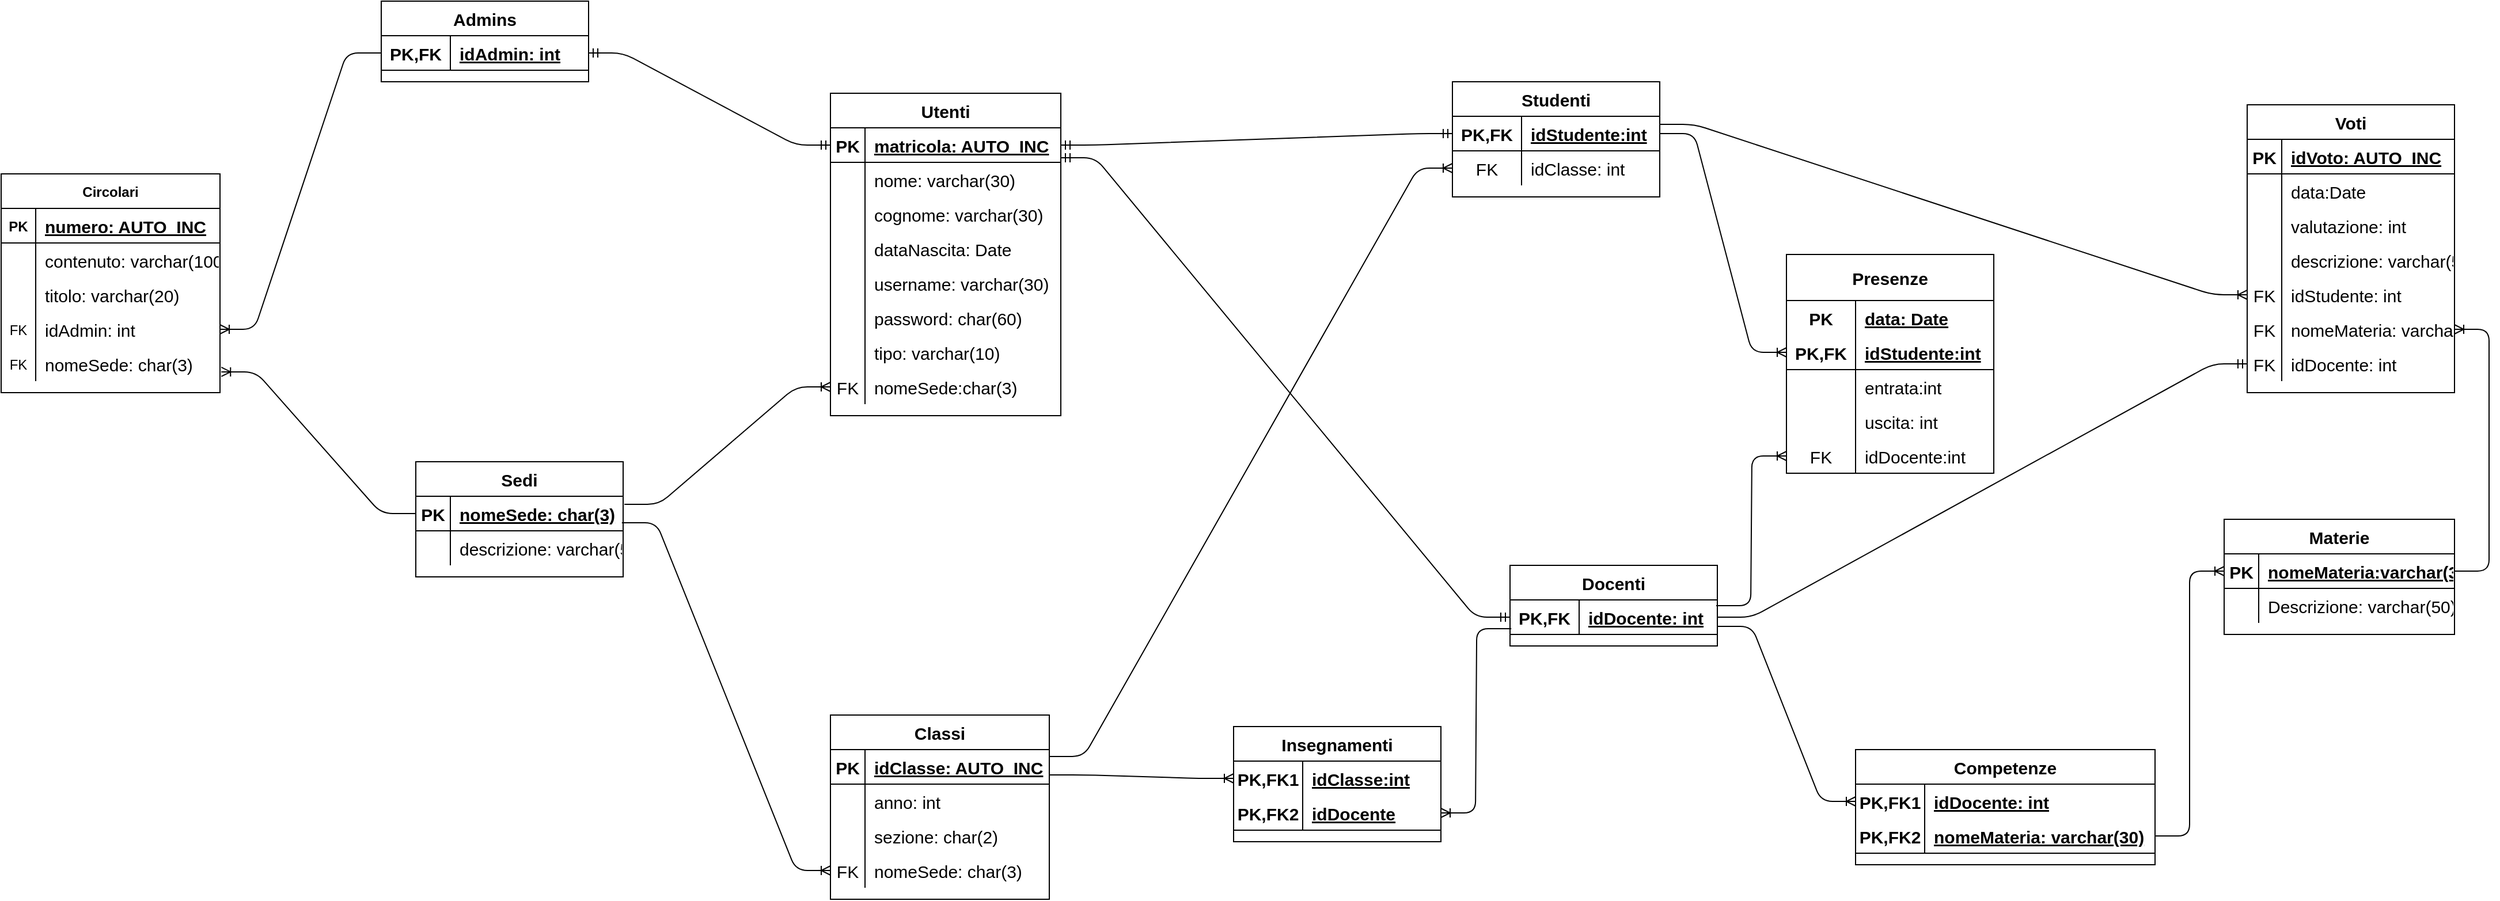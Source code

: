 <mxfile version="14.7.0" type="device"><diagram id="5OJzeddBBf63VEIqMo8_" name="Page-1"><mxGraphModel dx="2050" dy="1145" grid="1" gridSize="10" guides="1" tooltips="1" connect="1" arrows="1" fold="1" page="1" pageScale="1" pageWidth="827" pageHeight="1169" math="0" shadow="0"><root><mxCell id="0"/><mxCell id="1" parent="0"/><mxCell id="aPLPXtcW-qcshxdRl6qh-2" value="Sedi" style="shape=table;startSize=30;container=1;collapsible=1;childLayout=tableLayout;fixedRows=1;rowLines=0;fontStyle=1;align=center;resizeLast=1;fontSize=15;" parent="1" vertex="1"><mxGeometry x="400" y="450" width="180" height="100" as="geometry"/></mxCell><mxCell id="aPLPXtcW-qcshxdRl6qh-3" value="" style="shape=partialRectangle;collapsible=0;dropTarget=0;pointerEvents=0;fillColor=none;top=0;left=0;bottom=1;right=0;points=[[0,0.5],[1,0.5]];portConstraint=eastwest;fontSize=15;" parent="aPLPXtcW-qcshxdRl6qh-2" vertex="1"><mxGeometry y="30" width="180" height="30" as="geometry"/></mxCell><mxCell id="aPLPXtcW-qcshxdRl6qh-4" value="PK" style="shape=partialRectangle;connectable=0;fillColor=none;top=0;left=0;bottom=0;right=0;fontStyle=1;overflow=hidden;fontSize=15;" parent="aPLPXtcW-qcshxdRl6qh-3" vertex="1"><mxGeometry width="30" height="30" as="geometry"/></mxCell><mxCell id="aPLPXtcW-qcshxdRl6qh-5" value="nomeSede: char(3)" style="shape=partialRectangle;connectable=0;fillColor=none;top=0;left=0;bottom=0;right=0;align=left;spacingLeft=6;fontStyle=5;overflow=hidden;fontSize=15;" parent="aPLPXtcW-qcshxdRl6qh-3" vertex="1"><mxGeometry x="30" width="150" height="30" as="geometry"/></mxCell><mxCell id="aPLPXtcW-qcshxdRl6qh-6" value="" style="shape=partialRectangle;collapsible=0;dropTarget=0;pointerEvents=0;fillColor=none;top=0;left=0;bottom=0;right=0;points=[[0,0.5],[1,0.5]];portConstraint=eastwest;fontSize=15;" parent="aPLPXtcW-qcshxdRl6qh-2" vertex="1"><mxGeometry y="60" width="180" height="30" as="geometry"/></mxCell><mxCell id="aPLPXtcW-qcshxdRl6qh-7" value="" style="shape=partialRectangle;connectable=0;fillColor=none;top=0;left=0;bottom=0;right=0;editable=1;overflow=hidden;fontSize=15;" parent="aPLPXtcW-qcshxdRl6qh-6" vertex="1"><mxGeometry width="30" height="30" as="geometry"/></mxCell><mxCell id="aPLPXtcW-qcshxdRl6qh-8" value="descrizione: varchar(50)" style="shape=partialRectangle;connectable=0;fillColor=none;top=0;left=0;bottom=0;right=0;align=left;spacingLeft=6;overflow=hidden;fontSize=15;" parent="aPLPXtcW-qcshxdRl6qh-6" vertex="1"><mxGeometry x="30" width="150" height="30" as="geometry"/></mxCell><mxCell id="aPLPXtcW-qcshxdRl6qh-31" value="Utenti" style="shape=table;startSize=30;container=1;collapsible=1;childLayout=tableLayout;fixedRows=1;rowLines=0;fontStyle=1;align=center;resizeLast=1;fontSize=15;" parent="1" vertex="1"><mxGeometry x="760" y="130" width="200" height="280" as="geometry"/></mxCell><mxCell id="aPLPXtcW-qcshxdRl6qh-32" value="" style="shape=partialRectangle;collapsible=0;dropTarget=0;pointerEvents=0;fillColor=none;top=0;left=0;bottom=1;right=0;points=[[0,0.5],[1,0.5]];portConstraint=eastwest;fontSize=15;" parent="aPLPXtcW-qcshxdRl6qh-31" vertex="1"><mxGeometry y="30" width="200" height="30" as="geometry"/></mxCell><mxCell id="aPLPXtcW-qcshxdRl6qh-33" value="PK" style="shape=partialRectangle;connectable=0;fillColor=none;top=0;left=0;bottom=0;right=0;fontStyle=1;overflow=hidden;fontSize=15;" parent="aPLPXtcW-qcshxdRl6qh-32" vertex="1"><mxGeometry width="30" height="30" as="geometry"/></mxCell><mxCell id="aPLPXtcW-qcshxdRl6qh-34" value="matricola: AUTO_INC" style="shape=partialRectangle;connectable=0;fillColor=none;top=0;left=0;bottom=0;right=0;align=left;spacingLeft=6;fontStyle=5;overflow=hidden;fontSize=15;" parent="aPLPXtcW-qcshxdRl6qh-32" vertex="1"><mxGeometry x="30" width="170" height="30" as="geometry"/></mxCell><mxCell id="aPLPXtcW-qcshxdRl6qh-35" value="" style="shape=partialRectangle;collapsible=0;dropTarget=0;pointerEvents=0;fillColor=none;top=0;left=0;bottom=0;right=0;points=[[0,0.5],[1,0.5]];portConstraint=eastwest;fontSize=15;" parent="aPLPXtcW-qcshxdRl6qh-31" vertex="1"><mxGeometry y="60" width="200" height="30" as="geometry"/></mxCell><mxCell id="aPLPXtcW-qcshxdRl6qh-36" value="" style="shape=partialRectangle;connectable=0;fillColor=none;top=0;left=0;bottom=0;right=0;editable=1;overflow=hidden;fontSize=15;" parent="aPLPXtcW-qcshxdRl6qh-35" vertex="1"><mxGeometry width="30" height="30" as="geometry"/></mxCell><mxCell id="aPLPXtcW-qcshxdRl6qh-37" value="nome: varchar(30)" style="shape=partialRectangle;connectable=0;fillColor=none;top=0;left=0;bottom=0;right=0;align=left;spacingLeft=6;overflow=hidden;fontSize=15;" parent="aPLPXtcW-qcshxdRl6qh-35" vertex="1"><mxGeometry x="30" width="170" height="30" as="geometry"/></mxCell><mxCell id="aPLPXtcW-qcshxdRl6qh-38" value="" style="shape=partialRectangle;collapsible=0;dropTarget=0;pointerEvents=0;fillColor=none;top=0;left=0;bottom=0;right=0;points=[[0,0.5],[1,0.5]];portConstraint=eastwest;fontSize=15;" parent="aPLPXtcW-qcshxdRl6qh-31" vertex="1"><mxGeometry y="90" width="200" height="30" as="geometry"/></mxCell><mxCell id="aPLPXtcW-qcshxdRl6qh-39" value="" style="shape=partialRectangle;connectable=0;fillColor=none;top=0;left=0;bottom=0;right=0;editable=1;overflow=hidden;fontSize=15;" parent="aPLPXtcW-qcshxdRl6qh-38" vertex="1"><mxGeometry width="30" height="30" as="geometry"/></mxCell><mxCell id="aPLPXtcW-qcshxdRl6qh-40" value="cognome: varchar(30)" style="shape=partialRectangle;connectable=0;fillColor=none;top=0;left=0;bottom=0;right=0;align=left;spacingLeft=6;overflow=hidden;fontSize=15;" parent="aPLPXtcW-qcshxdRl6qh-38" vertex="1"><mxGeometry x="30" width="170" height="30" as="geometry"/></mxCell><mxCell id="aPLPXtcW-qcshxdRl6qh-41" value="" style="shape=partialRectangle;collapsible=0;dropTarget=0;pointerEvents=0;fillColor=none;top=0;left=0;bottom=0;right=0;points=[[0,0.5],[1,0.5]];portConstraint=eastwest;fontSize=15;" parent="aPLPXtcW-qcshxdRl6qh-31" vertex="1"><mxGeometry y="120" width="200" height="30" as="geometry"/></mxCell><mxCell id="aPLPXtcW-qcshxdRl6qh-42" value="" style="shape=partialRectangle;connectable=0;fillColor=none;top=0;left=0;bottom=0;right=0;editable=1;overflow=hidden;fontSize=15;" parent="aPLPXtcW-qcshxdRl6qh-41" vertex="1"><mxGeometry width="30" height="30" as="geometry"/></mxCell><mxCell id="aPLPXtcW-qcshxdRl6qh-43" value="dataNascita: Date" style="shape=partialRectangle;connectable=0;fillColor=none;top=0;left=0;bottom=0;right=0;align=left;spacingLeft=6;overflow=hidden;fontSize=15;" parent="aPLPXtcW-qcshxdRl6qh-41" vertex="1"><mxGeometry x="30" width="170" height="30" as="geometry"/></mxCell><mxCell id="aPLPXtcW-qcshxdRl6qh-44" style="shape=partialRectangle;collapsible=0;dropTarget=0;pointerEvents=0;fillColor=none;top=0;left=0;bottom=0;right=0;points=[[0,0.5],[1,0.5]];portConstraint=eastwest;fontSize=15;" parent="aPLPXtcW-qcshxdRl6qh-31" vertex="1"><mxGeometry y="150" width="200" height="30" as="geometry"/></mxCell><mxCell id="aPLPXtcW-qcshxdRl6qh-45" style="shape=partialRectangle;connectable=0;fillColor=none;top=0;left=0;bottom=0;right=0;editable=1;overflow=hidden;fontSize=15;" parent="aPLPXtcW-qcshxdRl6qh-44" vertex="1"><mxGeometry width="30" height="30" as="geometry"/></mxCell><mxCell id="aPLPXtcW-qcshxdRl6qh-46" value="username: varchar(30)" style="shape=partialRectangle;connectable=0;fillColor=none;top=0;left=0;bottom=0;right=0;align=left;spacingLeft=6;overflow=hidden;fontSize=15;" parent="aPLPXtcW-qcshxdRl6qh-44" vertex="1"><mxGeometry x="30" width="170" height="30" as="geometry"/></mxCell><mxCell id="aPLPXtcW-qcshxdRl6qh-50" style="shape=partialRectangle;collapsible=0;dropTarget=0;pointerEvents=0;fillColor=none;top=0;left=0;bottom=0;right=0;points=[[0,0.5],[1,0.5]];portConstraint=eastwest;fontSize=15;" parent="aPLPXtcW-qcshxdRl6qh-31" vertex="1"><mxGeometry y="180" width="200" height="30" as="geometry"/></mxCell><mxCell id="aPLPXtcW-qcshxdRl6qh-51" style="shape=partialRectangle;connectable=0;fillColor=none;top=0;left=0;bottom=0;right=0;editable=1;overflow=hidden;fontSize=15;" parent="aPLPXtcW-qcshxdRl6qh-50" vertex="1"><mxGeometry width="30" height="30" as="geometry"/></mxCell><mxCell id="aPLPXtcW-qcshxdRl6qh-52" value="password: char(60)" style="shape=partialRectangle;connectable=0;fillColor=none;top=0;left=0;bottom=0;right=0;align=left;spacingLeft=6;overflow=hidden;fontSize=15;" parent="aPLPXtcW-qcshxdRl6qh-50" vertex="1"><mxGeometry x="30" width="170" height="30" as="geometry"/></mxCell><mxCell id="TUBreLrsyej0xsgh8fKO-31" style="shape=partialRectangle;collapsible=0;dropTarget=0;pointerEvents=0;fillColor=none;top=0;left=0;bottom=0;right=0;points=[[0,0.5],[1,0.5]];portConstraint=eastwest;fontSize=15;" parent="aPLPXtcW-qcshxdRl6qh-31" vertex="1"><mxGeometry y="210" width="200" height="30" as="geometry"/></mxCell><mxCell id="TUBreLrsyej0xsgh8fKO-32" style="shape=partialRectangle;connectable=0;fillColor=none;top=0;left=0;bottom=0;right=0;editable=1;overflow=hidden;fontSize=15;" parent="TUBreLrsyej0xsgh8fKO-31" vertex="1"><mxGeometry width="30" height="30" as="geometry"/></mxCell><mxCell id="TUBreLrsyej0xsgh8fKO-33" value="tipo: varchar(10)" style="shape=partialRectangle;connectable=0;fillColor=none;top=0;left=0;bottom=0;right=0;align=left;spacingLeft=6;overflow=hidden;fontSize=15;" parent="TUBreLrsyej0xsgh8fKO-31" vertex="1"><mxGeometry x="30" width="170" height="30" as="geometry"/></mxCell><mxCell id="aPLPXtcW-qcshxdRl6qh-72" value="" style="shape=partialRectangle;collapsible=0;dropTarget=0;pointerEvents=0;fillColor=none;top=0;left=0;bottom=0;right=0;points=[[0,0.5],[1,0.5]];portConstraint=eastwest;fontSize=15;" parent="aPLPXtcW-qcshxdRl6qh-31" vertex="1"><mxGeometry y="240" width="200" height="30" as="geometry"/></mxCell><mxCell id="aPLPXtcW-qcshxdRl6qh-73" value="FK" style="shape=partialRectangle;connectable=0;fillColor=none;top=0;left=0;bottom=0;right=0;fontStyle=0;overflow=hidden;fontSize=15;" parent="aPLPXtcW-qcshxdRl6qh-72" vertex="1"><mxGeometry width="30" height="30" as="geometry"/></mxCell><mxCell id="aPLPXtcW-qcshxdRl6qh-74" value="nomeSede:char(3)" style="shape=partialRectangle;connectable=0;fillColor=none;top=0;left=0;bottom=0;right=0;align=left;spacingLeft=6;fontStyle=0;overflow=hidden;fontSize=15;" parent="aPLPXtcW-qcshxdRl6qh-72" vertex="1"><mxGeometry x="30" width="170" height="30" as="geometry"/></mxCell><mxCell id="aPLPXtcW-qcshxdRl6qh-76" value="" style="edgeStyle=entityRelationEdgeStyle;fontSize=15;html=1;endArrow=ERoneToMany;exitX=1.006;exitY=0.233;exitDx=0;exitDy=0;entryX=0;entryY=0.5;entryDx=0;entryDy=0;exitPerimeter=0;" parent="1" source="aPLPXtcW-qcshxdRl6qh-3" target="aPLPXtcW-qcshxdRl6qh-72" edge="1"><mxGeometry width="100" height="100" relative="1" as="geometry"><mxPoint x="60" y="430" as="sourcePoint"/><mxPoint x="160" y="330" as="targetPoint"/></mxGeometry></mxCell><mxCell id="aPLPXtcW-qcshxdRl6qh-103" value="Admins" style="shape=table;startSize=30;container=1;collapsible=1;childLayout=tableLayout;fixedRows=1;rowLines=0;fontStyle=1;align=center;resizeLast=1;fontSize=15;" parent="1" vertex="1"><mxGeometry x="370" y="50" width="180" height="70" as="geometry"/></mxCell><mxCell id="aPLPXtcW-qcshxdRl6qh-107" value="" style="shape=partialRectangle;collapsible=0;dropTarget=0;pointerEvents=0;fillColor=none;top=0;left=0;bottom=1;right=0;points=[[0,0.5],[1,0.5]];portConstraint=eastwest;fontSize=15;" parent="aPLPXtcW-qcshxdRl6qh-103" vertex="1"><mxGeometry y="30" width="180" height="30" as="geometry"/></mxCell><mxCell id="aPLPXtcW-qcshxdRl6qh-108" value="PK,FK" style="shape=partialRectangle;connectable=0;fillColor=none;top=0;left=0;bottom=0;right=0;fontStyle=1;overflow=hidden;fontSize=15;" parent="aPLPXtcW-qcshxdRl6qh-107" vertex="1"><mxGeometry width="60" height="30" as="geometry"/></mxCell><mxCell id="aPLPXtcW-qcshxdRl6qh-109" value="idAdmin: int" style="shape=partialRectangle;connectable=0;fillColor=none;top=0;left=0;bottom=0;right=0;align=left;spacingLeft=6;fontStyle=5;overflow=hidden;fontSize=15;" parent="aPLPXtcW-qcshxdRl6qh-107" vertex="1"><mxGeometry x="60" width="120" height="30" as="geometry"/></mxCell><mxCell id="aPLPXtcW-qcshxdRl6qh-116" value="" style="edgeStyle=entityRelationEdgeStyle;fontSize=15;html=1;endArrow=ERmandOne;startArrow=ERmandOne;exitX=1;exitY=0.5;exitDx=0;exitDy=0;entryX=0;entryY=0.5;entryDx=0;entryDy=0;" parent="1" source="aPLPXtcW-qcshxdRl6qh-107" target="aPLPXtcW-qcshxdRl6qh-32" edge="1"><mxGeometry width="100" height="100" relative="1" as="geometry"><mxPoint x="610" y="570" as="sourcePoint"/><mxPoint x="710" y="470" as="targetPoint"/></mxGeometry></mxCell><mxCell id="aPLPXtcW-qcshxdRl6qh-117" value="Circolari" style="shape=table;startSize=30;container=1;collapsible=1;childLayout=tableLayout;fixedRows=1;rowLines=0;fontStyle=1;align=center;resizeLast=1;" parent="1" vertex="1"><mxGeometry x="40" y="200" width="190" height="190" as="geometry"/></mxCell><mxCell id="aPLPXtcW-qcshxdRl6qh-118" value="" style="shape=partialRectangle;collapsible=0;dropTarget=0;pointerEvents=0;fillColor=none;top=0;left=0;bottom=1;right=0;points=[[0,0.5],[1,0.5]];portConstraint=eastwest;" parent="aPLPXtcW-qcshxdRl6qh-117" vertex="1"><mxGeometry y="30" width="190" height="30" as="geometry"/></mxCell><mxCell id="aPLPXtcW-qcshxdRl6qh-119" value="PK" style="shape=partialRectangle;connectable=0;fillColor=none;top=0;left=0;bottom=0;right=0;fontStyle=1;overflow=hidden;" parent="aPLPXtcW-qcshxdRl6qh-118" vertex="1"><mxGeometry width="30" height="30" as="geometry"/></mxCell><mxCell id="aPLPXtcW-qcshxdRl6qh-120" value="numero: AUTO_INC" style="shape=partialRectangle;connectable=0;fillColor=none;top=0;left=0;bottom=0;right=0;align=left;spacingLeft=6;fontStyle=5;overflow=hidden;fontSize=15;" parent="aPLPXtcW-qcshxdRl6qh-118" vertex="1"><mxGeometry x="30" width="160" height="30" as="geometry"/></mxCell><mxCell id="aPLPXtcW-qcshxdRl6qh-121" value="" style="shape=partialRectangle;collapsible=0;dropTarget=0;pointerEvents=0;fillColor=none;top=0;left=0;bottom=0;right=0;points=[[0,0.5],[1,0.5]];portConstraint=eastwest;" parent="aPLPXtcW-qcshxdRl6qh-117" vertex="1"><mxGeometry y="60" width="190" height="30" as="geometry"/></mxCell><mxCell id="aPLPXtcW-qcshxdRl6qh-122" value="" style="shape=partialRectangle;connectable=0;fillColor=none;top=0;left=0;bottom=0;right=0;editable=1;overflow=hidden;" parent="aPLPXtcW-qcshxdRl6qh-121" vertex="1"><mxGeometry width="30" height="30" as="geometry"/></mxCell><mxCell id="aPLPXtcW-qcshxdRl6qh-123" value="contenuto: varchar(100)" style="shape=partialRectangle;connectable=0;fillColor=none;top=0;left=0;bottom=0;right=0;align=left;spacingLeft=6;overflow=hidden;fontSize=15;" parent="aPLPXtcW-qcshxdRl6qh-121" vertex="1"><mxGeometry x="30" width="160" height="30" as="geometry"/></mxCell><mxCell id="aPLPXtcW-qcshxdRl6qh-124" value="" style="shape=partialRectangle;collapsible=0;dropTarget=0;pointerEvents=0;fillColor=none;top=0;left=0;bottom=0;right=0;points=[[0,0.5],[1,0.5]];portConstraint=eastwest;" parent="aPLPXtcW-qcshxdRl6qh-117" vertex="1"><mxGeometry y="90" width="190" height="30" as="geometry"/></mxCell><mxCell id="aPLPXtcW-qcshxdRl6qh-125" value="" style="shape=partialRectangle;connectable=0;fillColor=none;top=0;left=0;bottom=0;right=0;editable=1;overflow=hidden;" parent="aPLPXtcW-qcshxdRl6qh-124" vertex="1"><mxGeometry width="30" height="30" as="geometry"/></mxCell><mxCell id="aPLPXtcW-qcshxdRl6qh-126" value="titolo: varchar(20)" style="shape=partialRectangle;connectable=0;fillColor=none;top=0;left=0;bottom=0;right=0;align=left;spacingLeft=6;overflow=hidden;fontSize=15;" parent="aPLPXtcW-qcshxdRl6qh-124" vertex="1"><mxGeometry x="30" width="160" height="30" as="geometry"/></mxCell><mxCell id="aPLPXtcW-qcshxdRl6qh-133" value="" style="shape=partialRectangle;collapsible=0;dropTarget=0;pointerEvents=0;fillColor=none;top=0;left=0;bottom=0;right=0;points=[[0,0.5],[1,0.5]];portConstraint=eastwest;" parent="aPLPXtcW-qcshxdRl6qh-117" vertex="1"><mxGeometry y="120" width="190" height="30" as="geometry"/></mxCell><mxCell id="aPLPXtcW-qcshxdRl6qh-134" value="FK" style="shape=partialRectangle;connectable=0;fillColor=none;top=0;left=0;bottom=0;right=0;fontStyle=0;overflow=hidden;" parent="aPLPXtcW-qcshxdRl6qh-133" vertex="1"><mxGeometry width="30" height="30" as="geometry"/></mxCell><mxCell id="aPLPXtcW-qcshxdRl6qh-135" value="idAdmin: int" style="shape=partialRectangle;connectable=0;fillColor=none;top=0;left=0;bottom=0;right=0;align=left;spacingLeft=6;fontStyle=0;overflow=hidden;fontSize=15;" parent="aPLPXtcW-qcshxdRl6qh-133" vertex="1"><mxGeometry x="30" width="160" height="30" as="geometry"/></mxCell><mxCell id="aPLPXtcW-qcshxdRl6qh-136" value="" style="shape=partialRectangle;collapsible=0;dropTarget=0;pointerEvents=0;fillColor=none;top=0;left=0;bottom=0;right=0;points=[[0,0.5],[1,0.5]];portConstraint=eastwest;" parent="aPLPXtcW-qcshxdRl6qh-117" vertex="1"><mxGeometry y="150" width="190" height="30" as="geometry"/></mxCell><mxCell id="aPLPXtcW-qcshxdRl6qh-137" value="FK" style="shape=partialRectangle;connectable=0;fillColor=none;top=0;left=0;bottom=0;right=0;fontStyle=0;overflow=hidden;" parent="aPLPXtcW-qcshxdRl6qh-136" vertex="1"><mxGeometry width="30" height="30" as="geometry"/></mxCell><mxCell id="aPLPXtcW-qcshxdRl6qh-138" value="nomeSede: char(3)" style="shape=partialRectangle;connectable=0;fillColor=none;top=0;left=0;bottom=0;right=0;align=left;spacingLeft=6;fontStyle=0;overflow=hidden;fontSize=15;" parent="aPLPXtcW-qcshxdRl6qh-136" vertex="1"><mxGeometry x="30" width="160" height="30" as="geometry"/></mxCell><mxCell id="aPLPXtcW-qcshxdRl6qh-139" value="" style="edgeStyle=entityRelationEdgeStyle;fontSize=15;html=1;endArrow=ERoneToMany;exitX=0;exitY=0.5;exitDx=0;exitDy=0;entryX=1;entryY=0.5;entryDx=0;entryDy=0;" parent="1" source="aPLPXtcW-qcshxdRl6qh-107" target="aPLPXtcW-qcshxdRl6qh-133" edge="1"><mxGeometry width="100" height="100" relative="1" as="geometry"><mxPoint x="300" y="330" as="sourcePoint"/><mxPoint x="400" y="230" as="targetPoint"/></mxGeometry></mxCell><mxCell id="aPLPXtcW-qcshxdRl6qh-140" value="" style="edgeStyle=entityRelationEdgeStyle;fontSize=15;html=1;endArrow=ERoneToMany;exitX=0;exitY=0.5;exitDx=0;exitDy=0;entryX=1.006;entryY=0.733;entryDx=0;entryDy=0;entryPerimeter=0;" parent="1" source="aPLPXtcW-qcshxdRl6qh-3" target="aPLPXtcW-qcshxdRl6qh-136" edge="1"><mxGeometry width="100" height="100" relative="1" as="geometry"><mxPoint x="160" y="710" as="sourcePoint"/><mxPoint x="260" y="610" as="targetPoint"/></mxGeometry></mxCell><mxCell id="aPLPXtcW-qcshxdRl6qh-141" value="Classi" style="shape=table;startSize=30;container=1;collapsible=1;childLayout=tableLayout;fixedRows=1;rowLines=0;fontStyle=1;align=center;resizeLast=1;fontSize=15;" parent="1" vertex="1"><mxGeometry x="760" y="670" width="190" height="160" as="geometry"/></mxCell><mxCell id="aPLPXtcW-qcshxdRl6qh-142" value="" style="shape=partialRectangle;collapsible=0;dropTarget=0;pointerEvents=0;fillColor=none;top=0;left=0;bottom=1;right=0;points=[[0,0.5],[1,0.5]];portConstraint=eastwest;fontSize=15;" parent="aPLPXtcW-qcshxdRl6qh-141" vertex="1"><mxGeometry y="30" width="190" height="30" as="geometry"/></mxCell><mxCell id="aPLPXtcW-qcshxdRl6qh-143" value="PK" style="shape=partialRectangle;connectable=0;fillColor=none;top=0;left=0;bottom=0;right=0;fontStyle=1;overflow=hidden;fontSize=15;" parent="aPLPXtcW-qcshxdRl6qh-142" vertex="1"><mxGeometry width="30" height="30" as="geometry"/></mxCell><mxCell id="aPLPXtcW-qcshxdRl6qh-144" value="idClasse: AUTO_INC" style="shape=partialRectangle;connectable=0;fillColor=none;top=0;left=0;bottom=0;right=0;align=left;spacingLeft=6;fontStyle=5;overflow=hidden;fontSize=15;" parent="aPLPXtcW-qcshxdRl6qh-142" vertex="1"><mxGeometry x="30" width="160" height="30" as="geometry"/></mxCell><mxCell id="aPLPXtcW-qcshxdRl6qh-145" value="" style="shape=partialRectangle;collapsible=0;dropTarget=0;pointerEvents=0;fillColor=none;top=0;left=0;bottom=0;right=0;points=[[0,0.5],[1,0.5]];portConstraint=eastwest;fontSize=15;" parent="aPLPXtcW-qcshxdRl6qh-141" vertex="1"><mxGeometry y="60" width="190" height="30" as="geometry"/></mxCell><mxCell id="aPLPXtcW-qcshxdRl6qh-146" value="" style="shape=partialRectangle;connectable=0;fillColor=none;top=0;left=0;bottom=0;right=0;editable=1;overflow=hidden;fontSize=15;" parent="aPLPXtcW-qcshxdRl6qh-145" vertex="1"><mxGeometry width="30" height="30" as="geometry"/></mxCell><mxCell id="aPLPXtcW-qcshxdRl6qh-147" value="anno: int" style="shape=partialRectangle;connectable=0;fillColor=none;top=0;left=0;bottom=0;right=0;align=left;spacingLeft=6;overflow=hidden;fontSize=15;" parent="aPLPXtcW-qcshxdRl6qh-145" vertex="1"><mxGeometry x="30" width="160" height="30" as="geometry"/></mxCell><mxCell id="aPLPXtcW-qcshxdRl6qh-148" value="" style="shape=partialRectangle;collapsible=0;dropTarget=0;pointerEvents=0;fillColor=none;top=0;left=0;bottom=0;right=0;points=[[0,0.5],[1,0.5]];portConstraint=eastwest;fontSize=15;" parent="aPLPXtcW-qcshxdRl6qh-141" vertex="1"><mxGeometry y="90" width="190" height="30" as="geometry"/></mxCell><mxCell id="aPLPXtcW-qcshxdRl6qh-149" value="" style="shape=partialRectangle;connectable=0;fillColor=none;top=0;left=0;bottom=0;right=0;editable=1;overflow=hidden;fontSize=15;" parent="aPLPXtcW-qcshxdRl6qh-148" vertex="1"><mxGeometry width="30" height="30" as="geometry"/></mxCell><mxCell id="aPLPXtcW-qcshxdRl6qh-150" value="sezione: char(2)" style="shape=partialRectangle;connectable=0;fillColor=none;top=0;left=0;bottom=0;right=0;align=left;spacingLeft=6;overflow=hidden;fontSize=15;" parent="aPLPXtcW-qcshxdRl6qh-148" vertex="1"><mxGeometry x="30" width="160" height="30" as="geometry"/></mxCell><mxCell id="aPLPXtcW-qcshxdRl6qh-154" value="" style="shape=partialRectangle;collapsible=0;dropTarget=0;pointerEvents=0;fillColor=none;top=0;left=0;bottom=0;right=0;points=[[0,0.5],[1,0.5]];portConstraint=eastwest;fontSize=15;" parent="aPLPXtcW-qcshxdRl6qh-141" vertex="1"><mxGeometry y="120" width="190" height="30" as="geometry"/></mxCell><mxCell id="aPLPXtcW-qcshxdRl6qh-155" value="FK" style="shape=partialRectangle;connectable=0;fillColor=none;top=0;left=0;bottom=0;right=0;fontStyle=0;overflow=hidden;fontSize=15;" parent="aPLPXtcW-qcshxdRl6qh-154" vertex="1"><mxGeometry width="30" height="30" as="geometry"/></mxCell><mxCell id="aPLPXtcW-qcshxdRl6qh-156" value="nomeSede: char(3)" style="shape=partialRectangle;connectable=0;fillColor=none;top=0;left=0;bottom=0;right=0;align=left;spacingLeft=6;fontStyle=0;overflow=hidden;fontSize=15;" parent="aPLPXtcW-qcshxdRl6qh-154" vertex="1"><mxGeometry x="30" width="160" height="30" as="geometry"/></mxCell><mxCell id="aPLPXtcW-qcshxdRl6qh-157" value="" style="edgeStyle=entityRelationEdgeStyle;fontSize=15;html=1;endArrow=ERoneToMany;exitX=0.994;exitY=0.767;exitDx=0;exitDy=0;entryX=0;entryY=0.5;entryDx=0;entryDy=0;exitPerimeter=0;" parent="1" source="aPLPXtcW-qcshxdRl6qh-3" target="aPLPXtcW-qcshxdRl6qh-154" edge="1"><mxGeometry width="100" height="100" relative="1" as="geometry"><mxPoint x="500" y="780" as="sourcePoint"/><mxPoint x="600" y="680" as="targetPoint"/></mxGeometry></mxCell><mxCell id="aPLPXtcW-qcshxdRl6qh-171" value="Studenti" style="shape=table;startSize=30;container=1;collapsible=1;childLayout=tableLayout;fixedRows=1;rowLines=0;fontStyle=1;align=center;resizeLast=1;fontSize=15;" parent="1" vertex="1"><mxGeometry x="1300" y="120" width="180" height="100" as="geometry"/></mxCell><mxCell id="aPLPXtcW-qcshxdRl6qh-175" value="" style="shape=partialRectangle;collapsible=0;dropTarget=0;pointerEvents=0;fillColor=none;top=0;left=0;bottom=1;right=0;points=[[0,0.5],[1,0.5]];portConstraint=eastwest;fontSize=15;" parent="aPLPXtcW-qcshxdRl6qh-171" vertex="1"><mxGeometry y="30" width="180" height="30" as="geometry"/></mxCell><mxCell id="aPLPXtcW-qcshxdRl6qh-176" value="PK,FK" style="shape=partialRectangle;connectable=0;fillColor=none;top=0;left=0;bottom=0;right=0;fontStyle=1;overflow=hidden;fontSize=15;" parent="aPLPXtcW-qcshxdRl6qh-175" vertex="1"><mxGeometry width="60" height="30" as="geometry"/></mxCell><mxCell id="aPLPXtcW-qcshxdRl6qh-177" value="idStudente:int" style="shape=partialRectangle;connectable=0;fillColor=none;top=0;left=0;bottom=0;right=0;align=left;spacingLeft=6;fontStyle=5;overflow=hidden;fontSize=15;" parent="aPLPXtcW-qcshxdRl6qh-175" vertex="1"><mxGeometry x="60" width="120" height="30" as="geometry"/></mxCell><mxCell id="aPLPXtcW-qcshxdRl6qh-184" value="" style="shape=partialRectangle;collapsible=0;dropTarget=0;pointerEvents=0;fillColor=none;top=0;left=0;bottom=0;right=0;points=[[0,0.5],[1,0.5]];portConstraint=eastwest;fontSize=15;" parent="aPLPXtcW-qcshxdRl6qh-171" vertex="1"><mxGeometry y="60" width="180" height="30" as="geometry"/></mxCell><mxCell id="aPLPXtcW-qcshxdRl6qh-185" value="FK" style="shape=partialRectangle;connectable=0;fillColor=none;top=0;left=0;bottom=0;right=0;fontStyle=0;overflow=hidden;fontSize=15;" parent="aPLPXtcW-qcshxdRl6qh-184" vertex="1"><mxGeometry width="60" height="30" as="geometry"/></mxCell><mxCell id="aPLPXtcW-qcshxdRl6qh-186" value="idClasse: int" style="shape=partialRectangle;connectable=0;fillColor=none;top=0;left=0;bottom=0;right=0;align=left;spacingLeft=6;fontStyle=0;overflow=hidden;fontSize=15;" parent="aPLPXtcW-qcshxdRl6qh-184" vertex="1"><mxGeometry x="60" width="120" height="30" as="geometry"/></mxCell><mxCell id="aPLPXtcW-qcshxdRl6qh-187" value="" style="edgeStyle=entityRelationEdgeStyle;fontSize=15;html=1;endArrow=ERoneToMany;exitX=1;exitY=0.2;exitDx=0;exitDy=0;entryX=0;entryY=0.5;entryDx=0;entryDy=0;exitPerimeter=0;" parent="1" source="aPLPXtcW-qcshxdRl6qh-142" target="aPLPXtcW-qcshxdRl6qh-184" edge="1"><mxGeometry width="100" height="100" relative="1" as="geometry"><mxPoint x="1060" y="710" as="sourcePoint"/><mxPoint x="1160" y="610" as="targetPoint"/></mxGeometry></mxCell><mxCell id="aPLPXtcW-qcshxdRl6qh-201" value="Docenti" style="shape=table;startSize=30;container=1;collapsible=1;childLayout=tableLayout;fixedRows=1;rowLines=0;fontStyle=1;align=center;resizeLast=1;fontSize=15;" parent="1" vertex="1"><mxGeometry x="1350" y="540" width="180" height="70" as="geometry"/></mxCell><mxCell id="aPLPXtcW-qcshxdRl6qh-205" value="" style="shape=partialRectangle;collapsible=0;dropTarget=0;pointerEvents=0;fillColor=none;top=0;left=0;bottom=1;right=0;points=[[0,0.5],[1,0.5]];portConstraint=eastwest;fontSize=15;" parent="aPLPXtcW-qcshxdRl6qh-201" vertex="1"><mxGeometry y="30" width="180" height="30" as="geometry"/></mxCell><mxCell id="aPLPXtcW-qcshxdRl6qh-206" value="PK,FK" style="shape=partialRectangle;connectable=0;fillColor=none;top=0;left=0;bottom=0;right=0;fontStyle=1;overflow=hidden;fontSize=15;" parent="aPLPXtcW-qcshxdRl6qh-205" vertex="1"><mxGeometry width="60" height="30" as="geometry"/></mxCell><mxCell id="aPLPXtcW-qcshxdRl6qh-207" value="idDocente: int" style="shape=partialRectangle;connectable=0;fillColor=none;top=0;left=0;bottom=0;right=0;align=left;spacingLeft=6;fontStyle=5;overflow=hidden;fontSize=15;" parent="aPLPXtcW-qcshxdRl6qh-205" vertex="1"><mxGeometry x="60" width="120" height="30" as="geometry"/></mxCell><mxCell id="aPLPXtcW-qcshxdRl6qh-214" value="" style="edgeStyle=entityRelationEdgeStyle;fontSize=15;html=1;endArrow=ERmandOne;startArrow=ERmandOne;exitX=1;exitY=0.5;exitDx=0;exitDy=0;entryX=0;entryY=0.5;entryDx=0;entryDy=0;" parent="1" source="aPLPXtcW-qcshxdRl6qh-32" target="aPLPXtcW-qcshxdRl6qh-175" edge="1"><mxGeometry width="100" height="100" relative="1" as="geometry"><mxPoint x="1090" y="310" as="sourcePoint"/><mxPoint x="1190" y="210" as="targetPoint"/></mxGeometry></mxCell><mxCell id="aPLPXtcW-qcshxdRl6qh-215" value="" style="edgeStyle=entityRelationEdgeStyle;fontSize=15;html=1;endArrow=ERmandOne;startArrow=ERmandOne;exitX=0;exitY=0.5;exitDx=0;exitDy=0;entryX=1;entryY=0.867;entryDx=0;entryDy=0;entryPerimeter=0;" parent="1" source="aPLPXtcW-qcshxdRl6qh-205" target="aPLPXtcW-qcshxdRl6qh-32" edge="1"><mxGeometry width="100" height="100" relative="1" as="geometry"><mxPoint x="1100" y="780" as="sourcePoint"/><mxPoint x="1200" y="680" as="targetPoint"/></mxGeometry></mxCell><mxCell id="aPLPXtcW-qcshxdRl6qh-216" value="Insegnamenti" style="shape=table;startSize=30;container=1;collapsible=1;childLayout=tableLayout;fixedRows=1;rowLines=0;fontStyle=1;align=center;resizeLast=1;fontSize=15;" parent="1" vertex="1"><mxGeometry x="1110" y="680" width="180" height="100" as="geometry"/></mxCell><mxCell id="aPLPXtcW-qcshxdRl6qh-217" value="" style="shape=partialRectangle;collapsible=0;dropTarget=0;pointerEvents=0;fillColor=none;top=0;left=0;bottom=0;right=0;points=[[0,0.5],[1,0.5]];portConstraint=eastwest;fontSize=15;" parent="aPLPXtcW-qcshxdRl6qh-216" vertex="1"><mxGeometry y="30" width="180" height="30" as="geometry"/></mxCell><mxCell id="aPLPXtcW-qcshxdRl6qh-218" value="PK,FK1" style="shape=partialRectangle;connectable=0;fillColor=none;top=0;left=0;bottom=0;right=0;fontStyle=1;overflow=hidden;fontSize=15;" parent="aPLPXtcW-qcshxdRl6qh-217" vertex="1"><mxGeometry width="60" height="30" as="geometry"/></mxCell><mxCell id="aPLPXtcW-qcshxdRl6qh-219" value="idClasse:int" style="shape=partialRectangle;connectable=0;fillColor=none;top=0;left=0;bottom=0;right=0;align=left;spacingLeft=6;fontStyle=5;overflow=hidden;fontSize=15;" parent="aPLPXtcW-qcshxdRl6qh-217" vertex="1"><mxGeometry x="60" width="120" height="30" as="geometry"/></mxCell><mxCell id="aPLPXtcW-qcshxdRl6qh-220" value="" style="shape=partialRectangle;collapsible=0;dropTarget=0;pointerEvents=0;fillColor=none;top=0;left=0;bottom=1;right=0;points=[[0,0.5],[1,0.5]];portConstraint=eastwest;fontSize=15;" parent="aPLPXtcW-qcshxdRl6qh-216" vertex="1"><mxGeometry y="60" width="180" height="30" as="geometry"/></mxCell><mxCell id="aPLPXtcW-qcshxdRl6qh-221" value="PK,FK2" style="shape=partialRectangle;connectable=0;fillColor=none;top=0;left=0;bottom=0;right=0;fontStyle=1;overflow=hidden;fontSize=15;" parent="aPLPXtcW-qcshxdRl6qh-220" vertex="1"><mxGeometry width="60" height="30" as="geometry"/></mxCell><mxCell id="aPLPXtcW-qcshxdRl6qh-222" value="idDocente" style="shape=partialRectangle;connectable=0;fillColor=none;top=0;left=0;bottom=0;right=0;align=left;spacingLeft=6;fontStyle=5;overflow=hidden;fontSize=15;" parent="aPLPXtcW-qcshxdRl6qh-220" vertex="1"><mxGeometry x="60" width="120" height="30" as="geometry"/></mxCell><mxCell id="aPLPXtcW-qcshxdRl6qh-229" value="" style="edgeStyle=entityRelationEdgeStyle;fontSize=15;html=1;endArrow=ERoneToMany;exitX=1;exitY=0.733;exitDx=0;exitDy=0;entryX=0;entryY=0.5;entryDx=0;entryDy=0;exitPerimeter=0;" parent="1" source="aPLPXtcW-qcshxdRl6qh-142" target="aPLPXtcW-qcshxdRl6qh-217" edge="1"><mxGeometry width="100" height="100" relative="1" as="geometry"><mxPoint x="1020" y="760" as="sourcePoint"/><mxPoint x="1120" y="660" as="targetPoint"/></mxGeometry></mxCell><mxCell id="aPLPXtcW-qcshxdRl6qh-230" value="" style="edgeStyle=entityRelationEdgeStyle;fontSize=15;html=1;endArrow=ERoneToMany;exitX=0.006;exitY=0.833;exitDx=0;exitDy=0;entryX=1;entryY=0.5;entryDx=0;entryDy=0;exitPerimeter=0;" parent="1" source="aPLPXtcW-qcshxdRl6qh-205" target="aPLPXtcW-qcshxdRl6qh-220" edge="1"><mxGeometry width="100" height="100" relative="1" as="geometry"><mxPoint x="1440" y="800" as="sourcePoint"/><mxPoint x="1540" y="700" as="targetPoint"/></mxGeometry></mxCell><mxCell id="aPLPXtcW-qcshxdRl6qh-244" value="Presenze" style="shape=table;startSize=40;container=1;collapsible=1;childLayout=tableLayout;fixedRows=1;rowLines=0;fontStyle=1;align=center;resizeLast=1;fontSize=15;" parent="1" vertex="1"><mxGeometry x="1590" y="270" width="180" height="190" as="geometry"/></mxCell><mxCell id="TUBreLrsyej0xsgh8fKO-16" style="shape=partialRectangle;collapsible=0;dropTarget=0;pointerEvents=0;fillColor=none;top=0;left=0;bottom=0;right=0;points=[[0,0.5],[1,0.5]];portConstraint=eastwest;fontSize=15;" parent="aPLPXtcW-qcshxdRl6qh-244" vertex="1"><mxGeometry y="40" width="180" height="30" as="geometry"/></mxCell><mxCell id="TUBreLrsyej0xsgh8fKO-17" value="PK" style="shape=partialRectangle;connectable=0;fillColor=none;top=0;left=0;bottom=0;right=0;fontStyle=1;overflow=hidden;fontSize=15;" parent="TUBreLrsyej0xsgh8fKO-16" vertex="1"><mxGeometry width="60" height="30" as="geometry"/></mxCell><mxCell id="TUBreLrsyej0xsgh8fKO-18" value="data: Date" style="shape=partialRectangle;connectable=0;fillColor=none;top=0;left=0;bottom=0;right=0;align=left;spacingLeft=6;fontStyle=5;overflow=hidden;fontSize=15;" parent="TUBreLrsyej0xsgh8fKO-16" vertex="1"><mxGeometry x="60" width="120" height="30" as="geometry"/></mxCell><mxCell id="aPLPXtcW-qcshxdRl6qh-248" value="" style="shape=partialRectangle;collapsible=0;dropTarget=0;pointerEvents=0;fillColor=none;top=0;left=0;bottom=1;right=0;points=[[0,0.5],[1,0.5]];portConstraint=eastwest;fontSize=15;" parent="aPLPXtcW-qcshxdRl6qh-244" vertex="1"><mxGeometry y="70" width="180" height="30" as="geometry"/></mxCell><mxCell id="aPLPXtcW-qcshxdRl6qh-249" value="PK,FK" style="shape=partialRectangle;connectable=0;fillColor=none;top=0;left=0;bottom=0;right=0;fontStyle=1;overflow=hidden;fontSize=15;" parent="aPLPXtcW-qcshxdRl6qh-248" vertex="1"><mxGeometry width="60" height="30" as="geometry"/></mxCell><mxCell id="aPLPXtcW-qcshxdRl6qh-250" value="idStudente:int" style="shape=partialRectangle;connectable=0;fillColor=none;top=0;left=0;bottom=0;right=0;align=left;spacingLeft=6;fontStyle=5;overflow=hidden;fontSize=15;" parent="aPLPXtcW-qcshxdRl6qh-248" vertex="1"><mxGeometry x="60" width="120" height="30" as="geometry"/></mxCell><mxCell id="aPLPXtcW-qcshxdRl6qh-251" value="" style="shape=partialRectangle;collapsible=0;dropTarget=0;pointerEvents=0;fillColor=none;top=0;left=0;bottom=0;right=0;points=[[0,0.5],[1,0.5]];portConstraint=eastwest;fontSize=15;" parent="aPLPXtcW-qcshxdRl6qh-244" vertex="1"><mxGeometry y="100" width="180" height="30" as="geometry"/></mxCell><mxCell id="aPLPXtcW-qcshxdRl6qh-252" value="" style="shape=partialRectangle;connectable=0;fillColor=none;top=0;left=0;bottom=0;right=0;editable=1;overflow=hidden;fontSize=15;" parent="aPLPXtcW-qcshxdRl6qh-251" vertex="1"><mxGeometry width="60" height="30" as="geometry"/></mxCell><mxCell id="aPLPXtcW-qcshxdRl6qh-253" value="entrata:int" style="shape=partialRectangle;connectable=0;fillColor=none;top=0;left=0;bottom=0;right=0;align=left;spacingLeft=6;overflow=hidden;fontSize=15;" parent="aPLPXtcW-qcshxdRl6qh-251" vertex="1"><mxGeometry x="60" width="120" height="30" as="geometry"/></mxCell><mxCell id="TUBreLrsyej0xsgh8fKO-19" style="shape=partialRectangle;collapsible=0;dropTarget=0;pointerEvents=0;fillColor=none;top=0;left=0;bottom=0;right=0;points=[[0,0.5],[1,0.5]];portConstraint=eastwest;fontSize=15;" parent="aPLPXtcW-qcshxdRl6qh-244" vertex="1"><mxGeometry y="130" width="180" height="30" as="geometry"/></mxCell><mxCell id="TUBreLrsyej0xsgh8fKO-20" style="shape=partialRectangle;connectable=0;fillColor=none;top=0;left=0;bottom=0;right=0;editable=1;overflow=hidden;fontSize=15;" parent="TUBreLrsyej0xsgh8fKO-19" vertex="1"><mxGeometry width="60" height="30" as="geometry"/></mxCell><mxCell id="TUBreLrsyej0xsgh8fKO-21" value="uscita: int" style="shape=partialRectangle;connectable=0;fillColor=none;top=0;left=0;bottom=0;right=0;align=left;spacingLeft=6;overflow=hidden;fontSize=15;" parent="TUBreLrsyej0xsgh8fKO-19" vertex="1"><mxGeometry x="60" width="120" height="30" as="geometry"/></mxCell><mxCell id="TUBreLrsyej0xsgh8fKO-25" value="" style="shape=partialRectangle;collapsible=0;dropTarget=0;pointerEvents=0;fillColor=none;top=0;left=0;bottom=0;right=0;points=[[0,0.5],[1,0.5]];portConstraint=eastwest;fontSize=15;" parent="aPLPXtcW-qcshxdRl6qh-244" vertex="1"><mxGeometry y="160" width="180" height="30" as="geometry"/></mxCell><mxCell id="TUBreLrsyej0xsgh8fKO-26" value="FK" style="shape=partialRectangle;connectable=0;fillColor=none;top=0;left=0;bottom=0;right=0;fontStyle=0;overflow=hidden;fontSize=15;" parent="TUBreLrsyej0xsgh8fKO-25" vertex="1"><mxGeometry width="60" height="30" as="geometry"/></mxCell><mxCell id="TUBreLrsyej0xsgh8fKO-27" value="idDocente:int" style="shape=partialRectangle;connectable=0;fillColor=none;top=0;left=0;bottom=0;right=0;align=left;spacingLeft=6;fontStyle=0;overflow=hidden;fontSize=15;" parent="TUBreLrsyej0xsgh8fKO-25" vertex="1"><mxGeometry x="60" width="120" height="30" as="geometry"/></mxCell><mxCell id="aPLPXtcW-qcshxdRl6qh-257" value="" style="edgeStyle=entityRelationEdgeStyle;fontSize=15;html=1;endArrow=ERoneToMany;entryX=0;entryY=0.5;entryDx=0;entryDy=0;exitX=1;exitY=0.5;exitDx=0;exitDy=0;" parent="1" source="aPLPXtcW-qcshxdRl6qh-175" target="aPLPXtcW-qcshxdRl6qh-248" edge="1"><mxGeometry width="100" height="100" relative="1" as="geometry"><mxPoint x="1600" y="560" as="sourcePoint"/><mxPoint x="1700" y="460" as="targetPoint"/></mxGeometry></mxCell><mxCell id="aPLPXtcW-qcshxdRl6qh-259" value="Materie" style="shape=table;startSize=30;container=1;collapsible=1;childLayout=tableLayout;fixedRows=1;rowLines=0;fontStyle=1;align=center;resizeLast=1;fontSize=15;" parent="1" vertex="1"><mxGeometry x="1970" y="500" width="200" height="100" as="geometry"/></mxCell><mxCell id="aPLPXtcW-qcshxdRl6qh-260" value="" style="shape=partialRectangle;collapsible=0;dropTarget=0;pointerEvents=0;fillColor=none;top=0;left=0;bottom=1;right=0;points=[[0,0.5],[1,0.5]];portConstraint=eastwest;fontSize=15;" parent="aPLPXtcW-qcshxdRl6qh-259" vertex="1"><mxGeometry y="30" width="200" height="30" as="geometry"/></mxCell><mxCell id="aPLPXtcW-qcshxdRl6qh-261" value="PK" style="shape=partialRectangle;connectable=0;fillColor=none;top=0;left=0;bottom=0;right=0;fontStyle=1;overflow=hidden;fontSize=15;" parent="aPLPXtcW-qcshxdRl6qh-260" vertex="1"><mxGeometry width="30" height="30" as="geometry"/></mxCell><mxCell id="aPLPXtcW-qcshxdRl6qh-262" value="nomeMateria:varchar(30)" style="shape=partialRectangle;connectable=0;fillColor=none;top=0;left=0;bottom=0;right=0;align=left;spacingLeft=6;fontStyle=5;overflow=hidden;fontSize=15;" parent="aPLPXtcW-qcshxdRl6qh-260" vertex="1"><mxGeometry x="30" width="170" height="30" as="geometry"/></mxCell><mxCell id="aPLPXtcW-qcshxdRl6qh-263" value="" style="shape=partialRectangle;collapsible=0;dropTarget=0;pointerEvents=0;fillColor=none;top=0;left=0;bottom=0;right=0;points=[[0,0.5],[1,0.5]];portConstraint=eastwest;fontSize=15;" parent="aPLPXtcW-qcshxdRl6qh-259" vertex="1"><mxGeometry y="60" width="200" height="30" as="geometry"/></mxCell><mxCell id="aPLPXtcW-qcshxdRl6qh-264" value="" style="shape=partialRectangle;connectable=0;fillColor=none;top=0;left=0;bottom=0;right=0;editable=1;overflow=hidden;fontSize=15;" parent="aPLPXtcW-qcshxdRl6qh-263" vertex="1"><mxGeometry width="30" height="30" as="geometry"/></mxCell><mxCell id="aPLPXtcW-qcshxdRl6qh-265" value="Descrizione: varchar(50)" style="shape=partialRectangle;connectable=0;fillColor=none;top=0;left=0;bottom=0;right=0;align=left;spacingLeft=6;overflow=hidden;fontSize=15;" parent="aPLPXtcW-qcshxdRl6qh-263" vertex="1"><mxGeometry x="30" width="170" height="30" as="geometry"/></mxCell><mxCell id="aPLPXtcW-qcshxdRl6qh-272" value="Competenze" style="shape=table;startSize=30;container=1;collapsible=1;childLayout=tableLayout;fixedRows=1;rowLines=0;fontStyle=1;align=center;resizeLast=1;fontSize=15;" parent="1" vertex="1"><mxGeometry x="1650" y="700" width="260" height="100" as="geometry"/></mxCell><mxCell id="aPLPXtcW-qcshxdRl6qh-273" value="" style="shape=partialRectangle;collapsible=0;dropTarget=0;pointerEvents=0;fillColor=none;top=0;left=0;bottom=0;right=0;points=[[0,0.5],[1,0.5]];portConstraint=eastwest;fontSize=15;" parent="aPLPXtcW-qcshxdRl6qh-272" vertex="1"><mxGeometry y="30" width="260" height="30" as="geometry"/></mxCell><mxCell id="aPLPXtcW-qcshxdRl6qh-274" value="PK,FK1" style="shape=partialRectangle;connectable=0;fillColor=none;top=0;left=0;bottom=0;right=0;fontStyle=1;overflow=hidden;fontSize=15;" parent="aPLPXtcW-qcshxdRl6qh-273" vertex="1"><mxGeometry width="60" height="30" as="geometry"/></mxCell><mxCell id="aPLPXtcW-qcshxdRl6qh-275" value="idDocente: int" style="shape=partialRectangle;connectable=0;fillColor=none;top=0;left=0;bottom=0;right=0;align=left;spacingLeft=6;fontStyle=5;overflow=hidden;fontSize=15;" parent="aPLPXtcW-qcshxdRl6qh-273" vertex="1"><mxGeometry x="60" width="200" height="30" as="geometry"/></mxCell><mxCell id="aPLPXtcW-qcshxdRl6qh-276" value="" style="shape=partialRectangle;collapsible=0;dropTarget=0;pointerEvents=0;fillColor=none;top=0;left=0;bottom=1;right=0;points=[[0,0.5],[1,0.5]];portConstraint=eastwest;fontSize=15;" parent="aPLPXtcW-qcshxdRl6qh-272" vertex="1"><mxGeometry y="60" width="260" height="30" as="geometry"/></mxCell><mxCell id="aPLPXtcW-qcshxdRl6qh-277" value="PK,FK2" style="shape=partialRectangle;connectable=0;fillColor=none;top=0;left=0;bottom=0;right=0;fontStyle=1;overflow=hidden;fontSize=15;" parent="aPLPXtcW-qcshxdRl6qh-276" vertex="1"><mxGeometry width="60" height="30" as="geometry"/></mxCell><mxCell id="aPLPXtcW-qcshxdRl6qh-278" value="nomeMateria: varchar(30)" style="shape=partialRectangle;connectable=0;fillColor=none;top=0;left=0;bottom=0;right=0;align=left;spacingLeft=6;fontStyle=5;overflow=hidden;fontSize=15;" parent="aPLPXtcW-qcshxdRl6qh-276" vertex="1"><mxGeometry x="60" width="200" height="30" as="geometry"/></mxCell><mxCell id="aPLPXtcW-qcshxdRl6qh-285" value="" style="edgeStyle=entityRelationEdgeStyle;fontSize=15;html=1;endArrow=ERoneToMany;exitX=1;exitY=0.767;exitDx=0;exitDy=0;exitPerimeter=0;entryX=0;entryY=0.5;entryDx=0;entryDy=0;" parent="1" source="aPLPXtcW-qcshxdRl6qh-205" target="aPLPXtcW-qcshxdRl6qh-273" edge="1"><mxGeometry width="100" height="100" relative="1" as="geometry"><mxPoint x="1480" y="800" as="sourcePoint"/><mxPoint x="1580" y="700" as="targetPoint"/></mxGeometry></mxCell><mxCell id="aPLPXtcW-qcshxdRl6qh-287" value="" style="edgeStyle=entityRelationEdgeStyle;fontSize=15;html=1;endArrow=ERoneToMany;exitX=1;exitY=0.5;exitDx=0;exitDy=0;entryX=0;entryY=0.5;entryDx=0;entryDy=0;" parent="1" source="aPLPXtcW-qcshxdRl6qh-276" target="aPLPXtcW-qcshxdRl6qh-260" edge="1"><mxGeometry width="100" height="100" relative="1" as="geometry"><mxPoint x="1720" y="180" as="sourcePoint"/><mxPoint x="1820" y="80" as="targetPoint"/></mxGeometry></mxCell><mxCell id="aPLPXtcW-qcshxdRl6qh-288" value="Voti" style="shape=table;startSize=30;container=1;collapsible=1;childLayout=tableLayout;fixedRows=1;rowLines=0;fontStyle=1;align=center;resizeLast=1;fontSize=15;" parent="1" vertex="1"><mxGeometry x="1990" y="140" width="180" height="250" as="geometry"/></mxCell><mxCell id="aPLPXtcW-qcshxdRl6qh-289" value="" style="shape=partialRectangle;collapsible=0;dropTarget=0;pointerEvents=0;fillColor=none;top=0;left=0;bottom=1;right=0;points=[[0,0.5],[1,0.5]];portConstraint=eastwest;fontSize=15;" parent="aPLPXtcW-qcshxdRl6qh-288" vertex="1"><mxGeometry y="30" width="180" height="30" as="geometry"/></mxCell><mxCell id="aPLPXtcW-qcshxdRl6qh-290" value="PK" style="shape=partialRectangle;connectable=0;fillColor=none;top=0;left=0;bottom=0;right=0;fontStyle=1;overflow=hidden;fontSize=15;" parent="aPLPXtcW-qcshxdRl6qh-289" vertex="1"><mxGeometry width="30" height="30" as="geometry"/></mxCell><mxCell id="aPLPXtcW-qcshxdRl6qh-291" value="idVoto: AUTO_INC" style="shape=partialRectangle;connectable=0;fillColor=none;top=0;left=0;bottom=0;right=0;align=left;spacingLeft=6;fontStyle=5;overflow=hidden;fontSize=15;" parent="aPLPXtcW-qcshxdRl6qh-289" vertex="1"><mxGeometry x="30" width="150" height="30" as="geometry"/></mxCell><mxCell id="aPLPXtcW-qcshxdRl6qh-292" value="" style="shape=partialRectangle;collapsible=0;dropTarget=0;pointerEvents=0;fillColor=none;top=0;left=0;bottom=0;right=0;points=[[0,0.5],[1,0.5]];portConstraint=eastwest;fontSize=15;" parent="aPLPXtcW-qcshxdRl6qh-288" vertex="1"><mxGeometry y="60" width="180" height="30" as="geometry"/></mxCell><mxCell id="aPLPXtcW-qcshxdRl6qh-293" value="" style="shape=partialRectangle;connectable=0;fillColor=none;top=0;left=0;bottom=0;right=0;editable=1;overflow=hidden;fontSize=15;" parent="aPLPXtcW-qcshxdRl6qh-292" vertex="1"><mxGeometry width="30" height="30" as="geometry"/></mxCell><mxCell id="aPLPXtcW-qcshxdRl6qh-294" value="data:Date" style="shape=partialRectangle;connectable=0;fillColor=none;top=0;left=0;bottom=0;right=0;align=left;spacingLeft=6;overflow=hidden;fontSize=15;" parent="aPLPXtcW-qcshxdRl6qh-292" vertex="1"><mxGeometry x="30" width="150" height="30" as="geometry"/></mxCell><mxCell id="aPLPXtcW-qcshxdRl6qh-295" value="" style="shape=partialRectangle;collapsible=0;dropTarget=0;pointerEvents=0;fillColor=none;top=0;left=0;bottom=0;right=0;points=[[0,0.5],[1,0.5]];portConstraint=eastwest;fontSize=15;" parent="aPLPXtcW-qcshxdRl6qh-288" vertex="1"><mxGeometry y="90" width="180" height="30" as="geometry"/></mxCell><mxCell id="aPLPXtcW-qcshxdRl6qh-296" value="" style="shape=partialRectangle;connectable=0;fillColor=none;top=0;left=0;bottom=0;right=0;editable=1;overflow=hidden;fontSize=15;" parent="aPLPXtcW-qcshxdRl6qh-295" vertex="1"><mxGeometry width="30" height="30" as="geometry"/></mxCell><mxCell id="aPLPXtcW-qcshxdRl6qh-297" value="valutazione: int" style="shape=partialRectangle;connectable=0;fillColor=none;top=0;left=0;bottom=0;right=0;align=left;spacingLeft=6;overflow=hidden;fontSize=15;" parent="aPLPXtcW-qcshxdRl6qh-295" vertex="1"><mxGeometry x="30" width="150" height="30" as="geometry"/></mxCell><mxCell id="aPLPXtcW-qcshxdRl6qh-298" value="" style="shape=partialRectangle;collapsible=0;dropTarget=0;pointerEvents=0;fillColor=none;top=0;left=0;bottom=0;right=0;points=[[0,0.5],[1,0.5]];portConstraint=eastwest;fontSize=15;" parent="aPLPXtcW-qcshxdRl6qh-288" vertex="1"><mxGeometry y="120" width="180" height="30" as="geometry"/></mxCell><mxCell id="aPLPXtcW-qcshxdRl6qh-299" value="" style="shape=partialRectangle;connectable=0;fillColor=none;top=0;left=0;bottom=0;right=0;editable=1;overflow=hidden;fontSize=15;" parent="aPLPXtcW-qcshxdRl6qh-298" vertex="1"><mxGeometry width="30" height="30" as="geometry"/></mxCell><mxCell id="aPLPXtcW-qcshxdRl6qh-300" value="descrizione: varchar(50)" style="shape=partialRectangle;connectable=0;fillColor=none;top=0;left=0;bottom=0;right=0;align=left;spacingLeft=6;overflow=hidden;fontSize=15;" parent="aPLPXtcW-qcshxdRl6qh-298" vertex="1"><mxGeometry x="30" width="150" height="30" as="geometry"/></mxCell><mxCell id="aPLPXtcW-qcshxdRl6qh-313" value="" style="shape=partialRectangle;collapsible=0;dropTarget=0;pointerEvents=0;fillColor=none;top=0;left=0;bottom=0;right=0;points=[[0,0.5],[1,0.5]];portConstraint=eastwest;fontSize=15;" parent="aPLPXtcW-qcshxdRl6qh-288" vertex="1"><mxGeometry y="150" width="180" height="30" as="geometry"/></mxCell><mxCell id="aPLPXtcW-qcshxdRl6qh-314" value="FK" style="shape=partialRectangle;connectable=0;fillColor=none;top=0;left=0;bottom=0;right=0;fontStyle=0;overflow=hidden;fontSize=15;" parent="aPLPXtcW-qcshxdRl6qh-313" vertex="1"><mxGeometry width="30" height="30" as="geometry"/></mxCell><mxCell id="aPLPXtcW-qcshxdRl6qh-315" value="idStudente: int" style="shape=partialRectangle;connectable=0;fillColor=none;top=0;left=0;bottom=0;right=0;align=left;spacingLeft=6;fontStyle=0;overflow=hidden;fontSize=15;" parent="aPLPXtcW-qcshxdRl6qh-313" vertex="1"><mxGeometry x="30" width="150" height="30" as="geometry"/></mxCell><mxCell id="aPLPXtcW-qcshxdRl6qh-319" value="" style="shape=partialRectangle;collapsible=0;dropTarget=0;pointerEvents=0;fillColor=none;top=0;left=0;bottom=0;right=0;points=[[0,0.5],[1,0.5]];portConstraint=eastwest;fontSize=15;" parent="aPLPXtcW-qcshxdRl6qh-288" vertex="1"><mxGeometry y="180" width="180" height="30" as="geometry"/></mxCell><mxCell id="aPLPXtcW-qcshxdRl6qh-320" value="FK" style="shape=partialRectangle;connectable=0;fillColor=none;top=0;left=0;bottom=0;right=0;fontStyle=0;overflow=hidden;fontSize=15;" parent="aPLPXtcW-qcshxdRl6qh-319" vertex="1"><mxGeometry width="30" height="30" as="geometry"/></mxCell><mxCell id="aPLPXtcW-qcshxdRl6qh-321" value="nomeMateria: varchar(30)" style="shape=partialRectangle;connectable=0;fillColor=none;top=0;left=0;bottom=0;right=0;align=left;spacingLeft=6;fontStyle=0;overflow=hidden;fontSize=15;" parent="aPLPXtcW-qcshxdRl6qh-319" vertex="1"><mxGeometry x="30" width="150" height="30" as="geometry"/></mxCell><mxCell id="aPLPXtcW-qcshxdRl6qh-322" value="" style="shape=partialRectangle;collapsible=0;dropTarget=0;pointerEvents=0;fillColor=none;top=0;left=0;bottom=0;right=0;points=[[0,0.5],[1,0.5]];portConstraint=eastwest;fontSize=15;" parent="aPLPXtcW-qcshxdRl6qh-288" vertex="1"><mxGeometry y="210" width="180" height="30" as="geometry"/></mxCell><mxCell id="aPLPXtcW-qcshxdRl6qh-323" value="FK" style="shape=partialRectangle;connectable=0;fillColor=none;top=0;left=0;bottom=0;right=0;fontStyle=0;overflow=hidden;fontSize=15;" parent="aPLPXtcW-qcshxdRl6qh-322" vertex="1"><mxGeometry width="30" height="30" as="geometry"/></mxCell><mxCell id="aPLPXtcW-qcshxdRl6qh-324" value="idDocente: int" style="shape=partialRectangle;connectable=0;fillColor=none;top=0;left=0;bottom=0;right=0;align=left;spacingLeft=6;fontStyle=0;overflow=hidden;fontSize=15;" parent="aPLPXtcW-qcshxdRl6qh-322" vertex="1"><mxGeometry x="30" width="150" height="30" as="geometry"/></mxCell><mxCell id="aPLPXtcW-qcshxdRl6qh-325" value="" style="edgeStyle=entityRelationEdgeStyle;fontSize=15;html=1;endArrow=ERmandOne;exitX=1;exitY=0.5;exitDx=0;exitDy=0;entryX=0;entryY=0.5;entryDx=0;entryDy=0;" parent="1" source="aPLPXtcW-qcshxdRl6qh-205" target="aPLPXtcW-qcshxdRl6qh-322" edge="1"><mxGeometry width="100" height="100" relative="1" as="geometry"><mxPoint x="1840" y="580" as="sourcePoint"/><mxPoint x="1940" y="480" as="targetPoint"/></mxGeometry></mxCell><mxCell id="aPLPXtcW-qcshxdRl6qh-326" value="" style="edgeStyle=entityRelationEdgeStyle;fontSize=12;html=1;endArrow=ERoneToMany;exitX=1;exitY=0.5;exitDx=0;exitDy=0;entryX=1;entryY=0.5;entryDx=0;entryDy=0;" parent="1" source="aPLPXtcW-qcshxdRl6qh-260" target="aPLPXtcW-qcshxdRl6qh-319" edge="1"><mxGeometry width="100" height="100" relative="1" as="geometry"><mxPoint x="2290" y="360" as="sourcePoint"/><mxPoint x="2390" y="260" as="targetPoint"/></mxGeometry></mxCell><mxCell id="aPLPXtcW-qcshxdRl6qh-327" value="" style="edgeStyle=entityRelationEdgeStyle;fontSize=15;html=1;endArrow=ERoneToMany;entryX=0;entryY=0.5;entryDx=0;entryDy=0;" parent="1" target="aPLPXtcW-qcshxdRl6qh-313" edge="1"><mxGeometry width="100" height="100" relative="1" as="geometry"><mxPoint x="1480" y="157" as="sourcePoint"/><mxPoint x="1780" y="70" as="targetPoint"/></mxGeometry></mxCell><mxCell id="TUBreLrsyej0xsgh8fKO-30" value="" style="edgeStyle=entityRelationEdgeStyle;fontSize=15;html=1;endArrow=ERoneToMany;entryX=0;entryY=0.5;entryDx=0;entryDy=0;" parent="1" target="TUBreLrsyej0xsgh8fKO-25" edge="1"><mxGeometry width="100" height="100" relative="1" as="geometry"><mxPoint x="1529" y="575" as="sourcePoint"/><mxPoint x="1470" y="360" as="targetPoint"/></mxGeometry></mxCell></root></mxGraphModel></diagram></mxfile>